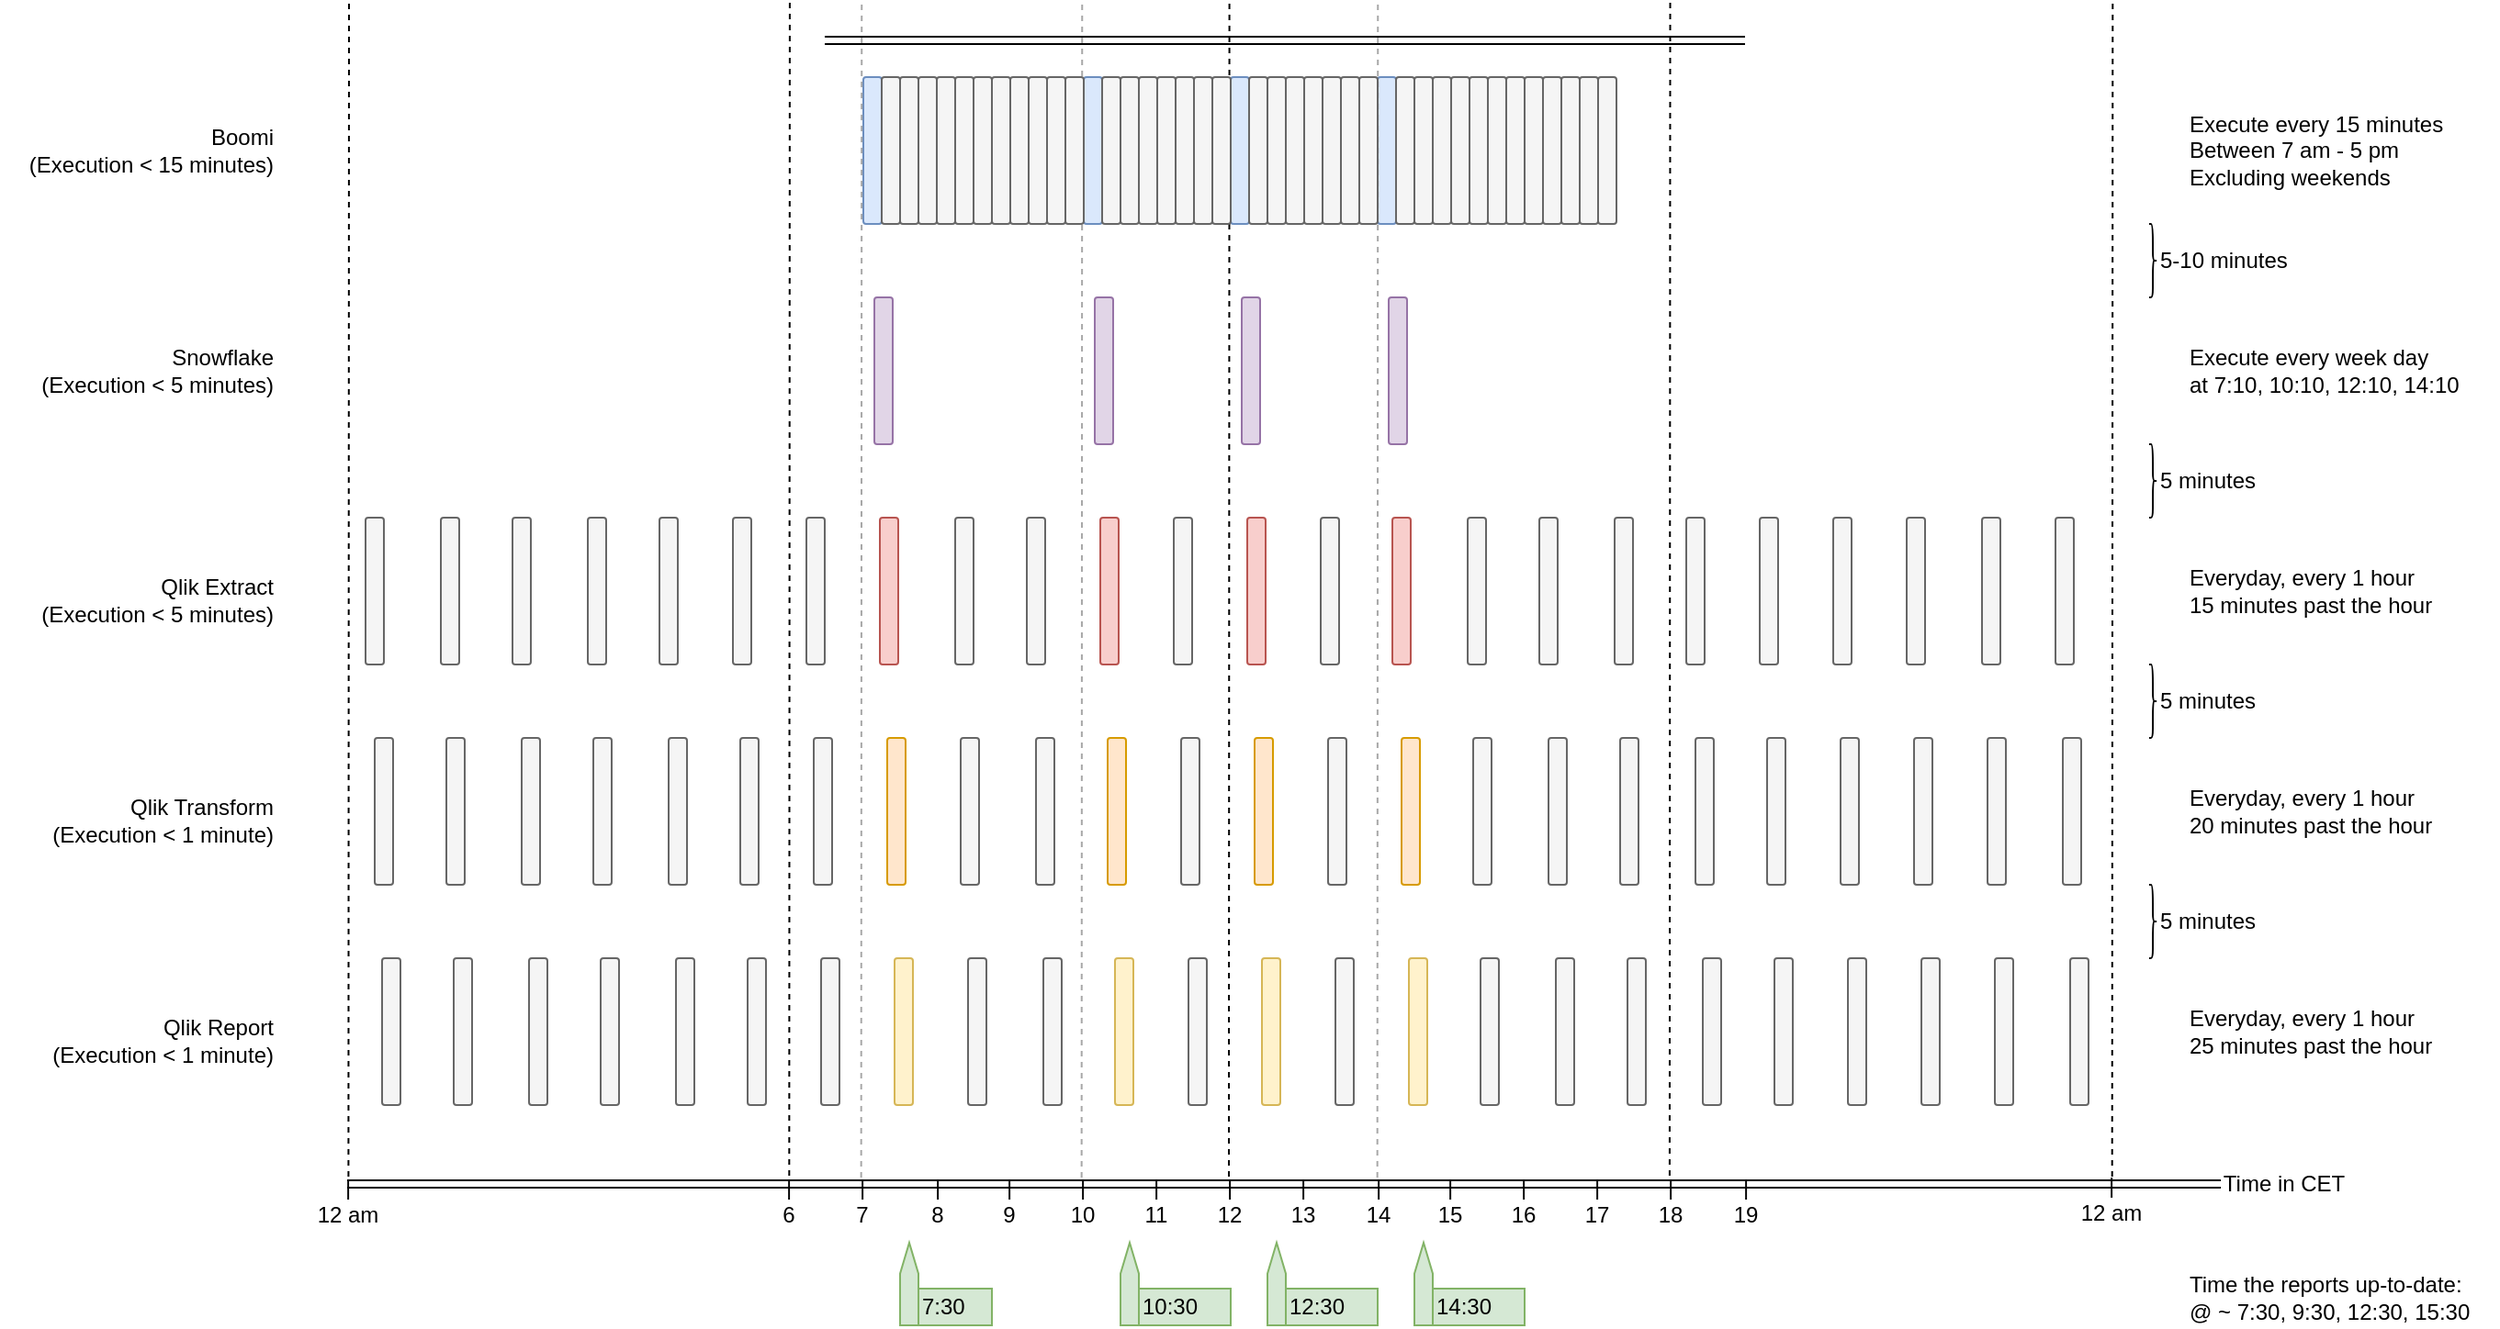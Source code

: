 <mxfile version="15.7.0" type="github"><diagram id="MM519CpI-NArnVsfjC_c" name="Process Schedule"><mxGraphModel dx="1209" dy="671" grid="1" gridSize="10" guides="1" tooltips="1" connect="1" arrows="1" fold="1" page="1" pageScale="1" pageWidth="1654" pageHeight="1169" math="0" shadow="0"><root><mxCell id="0"/><mxCell id="1" parent="0"/><mxCell id="PBCcbIg4CaZadZTyqdUz-11" value="" style="endArrow=none;dashed=1;html=1;shadow=0;strokeColor=default;exitX=0.494;exitY=-0.133;exitDx=0;exitDy=0;exitPerimeter=0;" parent="1" edge="1"><mxGeometry width="50" height="50" relative="1" as="geometry"><mxPoint x="199.7" y="799.01" as="sourcePoint"/><mxPoint x="200" y="160" as="targetPoint"/></mxGeometry></mxCell><mxCell id="PBCcbIg4CaZadZTyqdUz-42" value="" style="endArrow=none;dashed=1;html=1;shadow=0;strokeColor=default;exitX=0.494;exitY=-0.133;exitDx=0;exitDy=0;exitPerimeter=0;" parent="1" edge="1"><mxGeometry width="50" height="50" relative="1" as="geometry"><mxPoint x="439.66" y="798.51" as="sourcePoint"/><mxPoint x="439.96" y="159.5" as="targetPoint"/></mxGeometry></mxCell><mxCell id="PBCcbIg4CaZadZTyqdUz-43" value="" style="endArrow=none;dashed=1;html=1;shadow=0;strokeColor=default;exitX=0.494;exitY=-0.133;exitDx=0;exitDy=0;exitPerimeter=0;" parent="1" edge="1"><mxGeometry width="50" height="50" relative="1" as="geometry"><mxPoint x="679" y="799" as="sourcePoint"/><mxPoint x="679.3" y="159.99" as="targetPoint"/></mxGeometry></mxCell><mxCell id="PBCcbIg4CaZadZTyqdUz-44" value="" style="endArrow=none;dashed=1;html=1;shadow=0;strokeColor=default;exitX=0.494;exitY=-0.133;exitDx=0;exitDy=0;exitPerimeter=0;" parent="1" edge="1"><mxGeometry width="50" height="50" relative="1" as="geometry"><mxPoint x="918.96" y="798.5" as="sourcePoint"/><mxPoint x="919.26" y="159.49" as="targetPoint"/></mxGeometry></mxCell><mxCell id="PBCcbIg4CaZadZTyqdUz-2" value="" style="shape=link;html=1;strokeColor=default;rounded=1;sketch=0;shadow=0;" parent="1" edge="1"><mxGeometry width="100" relative="1" as="geometry"><mxPoint x="199" y="803" as="sourcePoint"/><mxPoint x="1219" y="803" as="targetPoint"/></mxGeometry></mxCell><mxCell id="PBCcbIg4CaZadZTyqdUz-4" value="|&lt;br&gt;12 am" style="text;html=1;align=center;verticalAlign=middle;resizable=0;points=[];autosize=1;strokeColor=none;fillColor=none;" parent="1" vertex="1"><mxGeometry x="174" y="797" width="50" height="30" as="geometry"/></mxCell><mxCell id="PBCcbIg4CaZadZTyqdUz-5" value="|&lt;br&gt;6" style="text;html=1;align=center;verticalAlign=middle;resizable=0;points=[];autosize=1;strokeColor=none;fillColor=none;" parent="1" vertex="1"><mxGeometry x="429" y="797" width="20" height="30" as="geometry"/></mxCell><mxCell id="PBCcbIg4CaZadZTyqdUz-6" value="|&lt;br&gt;12" style="text;html=1;align=center;verticalAlign=middle;resizable=0;points=[];autosize=1;strokeColor=none;fillColor=none;" parent="1" vertex="1"><mxGeometry x="664" y="797" width="30" height="30" as="geometry"/></mxCell><mxCell id="PBCcbIg4CaZadZTyqdUz-7" value="|&lt;br&gt;18" style="text;html=1;align=center;verticalAlign=middle;resizable=0;points=[];autosize=1;strokeColor=none;fillColor=none;" parent="1" vertex="1"><mxGeometry x="904" y="797" width="30" height="30" as="geometry"/></mxCell><mxCell id="PBCcbIg4CaZadZTyqdUz-8" value="|&lt;br&gt;12 am" style="text;html=1;align=center;verticalAlign=middle;resizable=0;points=[];autosize=1;strokeColor=none;fillColor=none;" parent="1" vertex="1"><mxGeometry x="1134" y="796" width="50" height="30" as="geometry"/></mxCell><mxCell id="PBCcbIg4CaZadZTyqdUz-9" value="Time in CET" style="text;html=1;align=center;verticalAlign=middle;resizable=0;points=[];autosize=1;strokeColor=none;fillColor=none;" parent="1" vertex="1"><mxGeometry x="1213" y="793" width="80" height="20" as="geometry"/></mxCell><mxCell id="PBCcbIg4CaZadZTyqdUz-16" value="" style="rounded=1;html=1;strokeColor=#9673a6;fillColor=#e1d5e7;verticalAlign=bottom;whiteSpace=wrap;labelPosition=center;verticalLabelPosition=top;align=center;" parent="1" vertex="1"><mxGeometry x="486" y="320" width="10" height="80" as="geometry"/></mxCell><mxCell id="PBCcbIg4CaZadZTyqdUz-17" value="" style="rounded=1;whiteSpace=wrap;html=1;strokeColor=#9673a6;fillColor=#e1d5e7;" parent="1" vertex="1"><mxGeometry x="606" y="320" width="10" height="80" as="geometry"/></mxCell><mxCell id="PBCcbIg4CaZadZTyqdUz-18" value="" style="rounded=1;whiteSpace=wrap;html=1;strokeColor=#9673a6;fillColor=#e1d5e7;" parent="1" vertex="1"><mxGeometry x="686" y="320" width="10" height="80" as="geometry"/></mxCell><mxCell id="PBCcbIg4CaZadZTyqdUz-19" value="" style="rounded=1;whiteSpace=wrap;html=1;strokeColor=#9673a6;fillColor=#e1d5e7;" parent="1" vertex="1"><mxGeometry x="766" y="320" width="10" height="80" as="geometry"/></mxCell><mxCell id="PBCcbIg4CaZadZTyqdUz-20" value="" style="rounded=1;whiteSpace=wrap;html=1;strokeColor=#6c8ebf;fillColor=#dae8fc;" parent="1" vertex="1"><mxGeometry x="480" y="200" width="10" height="80" as="geometry"/></mxCell><mxCell id="PBCcbIg4CaZadZTyqdUz-21" value="" style="rounded=1;whiteSpace=wrap;html=1;strokeColor=#666666;fillColor=#f5f5f5;fontColor=#333333;" parent="1" vertex="1"><mxGeometry x="520" y="200" width="10" height="80" as="geometry"/></mxCell><mxCell id="PBCcbIg4CaZadZTyqdUz-22" value="" style="rounded=1;whiteSpace=wrap;html=1;strokeColor=#666666;fillColor=#f5f5f5;fontColor=#333333;" parent="1" vertex="1"><mxGeometry x="560" y="200" width="10" height="80" as="geometry"/></mxCell><mxCell id="PBCcbIg4CaZadZTyqdUz-23" value="" style="rounded=1;whiteSpace=wrap;html=1;strokeColor=#6c8ebf;fillColor=#dae8fc;" parent="1" vertex="1"><mxGeometry x="600" y="200" width="10" height="80" as="geometry"/></mxCell><mxCell id="PBCcbIg4CaZadZTyqdUz-24" value="" style="rounded=1;whiteSpace=wrap;html=1;strokeColor=#666666;fillColor=#f5f5f5;fontColor=#333333;" parent="1" vertex="1"><mxGeometry x="640" y="200" width="10" height="80" as="geometry"/></mxCell><mxCell id="PBCcbIg4CaZadZTyqdUz-25" value="" style="rounded=1;whiteSpace=wrap;html=1;strokeColor=#6c8ebf;fillColor=#dae8fc;" parent="1" vertex="1"><mxGeometry x="680" y="200" width="10" height="80" as="geometry"/></mxCell><mxCell id="PBCcbIg4CaZadZTyqdUz-26" value="" style="rounded=1;whiteSpace=wrap;html=1;strokeColor=#666666;fillColor=#f5f5f5;fontColor=#333333;" parent="1" vertex="1"><mxGeometry x="720" y="200" width="10" height="80" as="geometry"/></mxCell><mxCell id="PBCcbIg4CaZadZTyqdUz-27" value="" style="rounded=1;whiteSpace=wrap;html=1;strokeColor=#6c8ebf;fillColor=#dae8fc;" parent="1" vertex="1"><mxGeometry x="760" y="200" width="10" height="80" as="geometry"/></mxCell><mxCell id="PBCcbIg4CaZadZTyqdUz-28" value="" style="rounded=1;whiteSpace=wrap;html=1;strokeColor=#666666;fillColor=#f5f5f5;fontColor=#333333;" parent="1" vertex="1"><mxGeometry x="800" y="200" width="10" height="80" as="geometry"/></mxCell><mxCell id="PBCcbIg4CaZadZTyqdUz-29" value="" style="rounded=1;whiteSpace=wrap;html=1;strokeColor=#666666;fillColor=#f5f5f5;fontColor=#333333;" parent="1" vertex="1"><mxGeometry x="840" y="200" width="10" height="80" as="geometry"/></mxCell><mxCell id="PBCcbIg4CaZadZTyqdUz-30" value="" style="rounded=1;whiteSpace=wrap;html=1;strokeColor=#666666;fillColor=#f5f5f5;fontColor=#333333;" parent="1" vertex="1"><mxGeometry x="880" y="200" width="10" height="80" as="geometry"/></mxCell><mxCell id="PBCcbIg4CaZadZTyqdUz-33" value="Snowflake&lt;br&gt;(Execution &amp;lt; 5 minutes)" style="text;html=1;align=right;verticalAlign=middle;resizable=0;points=[];autosize=1;strokeColor=none;fillColor=none;" parent="1" vertex="1"><mxGeometry x="20" y="345" width="140" height="30" as="geometry"/></mxCell><mxCell id="PBCcbIg4CaZadZTyqdUz-34" value="Boomi&lt;br&gt;(Execution &amp;lt; 15 minutes)" style="text;html=1;align=right;verticalAlign=middle;resizable=0;points=[];autosize=1;strokeColor=none;fillColor=none;" parent="1" vertex="1"><mxGeometry x="10" y="225" width="150" height="30" as="geometry"/></mxCell><mxCell id="PBCcbIg4CaZadZTyqdUz-35" value="Qlik Extract&lt;br&gt;(Execution &amp;lt; 5 minutes)" style="text;html=1;align=right;verticalAlign=middle;resizable=0;points=[];autosize=1;strokeColor=none;fillColor=none;" parent="1" vertex="1"><mxGeometry x="20" y="470" width="140" height="30" as="geometry"/></mxCell><mxCell id="PBCcbIg4CaZadZTyqdUz-45" value="" style="endArrow=none;dashed=1;html=1;shadow=0;strokeColor=default;exitX=0.494;exitY=-0.133;exitDx=0;exitDy=0;exitPerimeter=0;" parent="1" edge="1"><mxGeometry width="50" height="50" relative="1" as="geometry"><mxPoint x="1159.85" y="799" as="sourcePoint"/><mxPoint x="1160.15" y="159.99" as="targetPoint"/></mxGeometry></mxCell><mxCell id="PBCcbIg4CaZadZTyqdUz-46" value="" style="rounded=1;whiteSpace=wrap;html=1;strokeColor=#b85450;fillColor=#f8cecc;" parent="1" vertex="1"><mxGeometry x="609" y="440" width="10" height="80" as="geometry"/></mxCell><mxCell id="PBCcbIg4CaZadZTyqdUz-47" value="" style="rounded=1;whiteSpace=wrap;html=1;strokeColor=#666666;fillColor=#f5f5f5;fontColor=#333333;" parent="1" vertex="1"><mxGeometry x="649" y="440" width="10" height="80" as="geometry"/></mxCell><mxCell id="PBCcbIg4CaZadZTyqdUz-48" value="" style="rounded=1;whiteSpace=wrap;html=1;strokeColor=#b85450;fillColor=#f8cecc;" parent="1" vertex="1"><mxGeometry x="689" y="440" width="10" height="80" as="geometry"/></mxCell><mxCell id="PBCcbIg4CaZadZTyqdUz-49" value="" style="rounded=1;whiteSpace=wrap;html=1;strokeColor=#666666;fillColor=#f5f5f5;fontColor=#333333;" parent="1" vertex="1"><mxGeometry x="569" y="440" width="10" height="80" as="geometry"/></mxCell><mxCell id="PBCcbIg4CaZadZTyqdUz-50" value="" style="rounded=1;whiteSpace=wrap;html=1;strokeColor=#666666;fillColor=#f5f5f5;fontColor=#333333;" parent="1" vertex="1"><mxGeometry x="530" y="440" width="10" height="80" as="geometry"/></mxCell><mxCell id="PBCcbIg4CaZadZTyqdUz-51" value="" style="rounded=1;whiteSpace=wrap;html=1;strokeColor=#666666;fillColor=#f5f5f5;fontColor=#333333;" parent="1" vertex="1"><mxGeometry x="409" y="440" width="10" height="80" as="geometry"/></mxCell><mxCell id="PBCcbIg4CaZadZTyqdUz-52" value="" style="rounded=1;whiteSpace=wrap;html=1;strokeColor=#666666;fillColor=#f5f5f5;fontColor=#333333;" parent="1" vertex="1"><mxGeometry x="449" y="440" width="10" height="80" as="geometry"/></mxCell><mxCell id="PBCcbIg4CaZadZTyqdUz-53" value="" style="rounded=1;whiteSpace=wrap;html=1;strokeColor=#b85450;fillColor=#f8cecc;" parent="1" vertex="1"><mxGeometry x="489" y="440" width="10" height="80" as="geometry"/></mxCell><mxCell id="PBCcbIg4CaZadZTyqdUz-54" value="" style="rounded=1;whiteSpace=wrap;html=1;strokeColor=#666666;fillColor=#f5f5f5;fontColor=#333333;" parent="1" vertex="1"><mxGeometry x="369" y="440" width="10" height="80" as="geometry"/></mxCell><mxCell id="PBCcbIg4CaZadZTyqdUz-55" value="" style="rounded=1;whiteSpace=wrap;html=1;strokeColor=#666666;fillColor=#f5f5f5;fontColor=#333333;" parent="1" vertex="1"><mxGeometry x="330" y="440" width="10" height="80" as="geometry"/></mxCell><mxCell id="PBCcbIg4CaZadZTyqdUz-56" value="" style="rounded=1;whiteSpace=wrap;html=1;strokeColor=#666666;fillColor=#f5f5f5;fontColor=#333333;" parent="1" vertex="1"><mxGeometry x="289" y="440" width="10" height="80" as="geometry"/></mxCell><mxCell id="PBCcbIg4CaZadZTyqdUz-57" value="" style="rounded=1;whiteSpace=wrap;html=1;strokeColor=#666666;fillColor=#f5f5f5;fontColor=#333333;" parent="1" vertex="1"><mxGeometry x="250" y="440" width="10" height="80" as="geometry"/></mxCell><mxCell id="PBCcbIg4CaZadZTyqdUz-58" value="" style="rounded=1;whiteSpace=wrap;html=1;strokeColor=#666666;fillColor=#f5f5f5;fontColor=#333333;" parent="1" vertex="1"><mxGeometry x="209" y="440" width="10" height="80" as="geometry"/></mxCell><mxCell id="PBCcbIg4CaZadZTyqdUz-59" value="" style="rounded=1;whiteSpace=wrap;html=1;strokeColor=#666666;fillColor=#f5f5f5;fontColor=#333333;" parent="1" vertex="1"><mxGeometry x="1129" y="440" width="10" height="80" as="geometry"/></mxCell><mxCell id="PBCcbIg4CaZadZTyqdUz-62" value="" style="rounded=1;whiteSpace=wrap;html=1;strokeColor=#666666;fillColor=#f5f5f5;fontColor=#333333;" parent="1" vertex="1"><mxGeometry x="1089" y="440" width="10" height="80" as="geometry"/></mxCell><mxCell id="PBCcbIg4CaZadZTyqdUz-63" value="" style="rounded=1;whiteSpace=wrap;html=1;strokeColor=#666666;fillColor=#f5f5f5;fontColor=#333333;" parent="1" vertex="1"><mxGeometry x="968" y="440" width="10" height="80" as="geometry"/></mxCell><mxCell id="PBCcbIg4CaZadZTyqdUz-64" value="" style="rounded=1;whiteSpace=wrap;html=1;strokeColor=#666666;fillColor=#f5f5f5;fontColor=#333333;" parent="1" vertex="1"><mxGeometry x="1008" y="440" width="10" height="80" as="geometry"/></mxCell><mxCell id="PBCcbIg4CaZadZTyqdUz-65" value="" style="rounded=1;whiteSpace=wrap;html=1;strokeColor=#666666;fillColor=#f5f5f5;fontColor=#333333;" parent="1" vertex="1"><mxGeometry x="1048" y="440" width="10" height="80" as="geometry"/></mxCell><mxCell id="PBCcbIg4CaZadZTyqdUz-66" value="" style="rounded=1;whiteSpace=wrap;html=1;strokeColor=#666666;fillColor=#f5f5f5;fontColor=#333333;" parent="1" vertex="1"><mxGeometry x="928" y="440" width="10" height="80" as="geometry"/></mxCell><mxCell id="PBCcbIg4CaZadZTyqdUz-67" value="" style="rounded=1;whiteSpace=wrap;html=1;strokeColor=#666666;fillColor=#f5f5f5;fontColor=#333333;" parent="1" vertex="1"><mxGeometry x="889" y="440" width="10" height="80" as="geometry"/></mxCell><mxCell id="PBCcbIg4CaZadZTyqdUz-68" value="" style="rounded=1;whiteSpace=wrap;html=1;strokeColor=#666666;fillColor=#f5f5f5;fontColor=#333333;" parent="1" vertex="1"><mxGeometry x="848" y="440" width="10" height="80" as="geometry"/></mxCell><mxCell id="PBCcbIg4CaZadZTyqdUz-69" value="" style="rounded=1;whiteSpace=wrap;html=1;strokeColor=#666666;fillColor=#f5f5f5;fontColor=#333333;" parent="1" vertex="1"><mxGeometry x="809" y="440" width="10" height="80" as="geometry"/></mxCell><mxCell id="PBCcbIg4CaZadZTyqdUz-70" value="" style="rounded=1;whiteSpace=wrap;html=1;strokeColor=#b85450;fillColor=#f8cecc;" parent="1" vertex="1"><mxGeometry x="768" y="440" width="10" height="80" as="geometry"/></mxCell><mxCell id="PBCcbIg4CaZadZTyqdUz-71" value="" style="rounded=1;whiteSpace=wrap;html=1;strokeColor=#666666;fillColor=#f5f5f5;fontColor=#333333;" parent="1" vertex="1"><mxGeometry x="729" y="440" width="10" height="80" as="geometry"/></mxCell><mxCell id="PBCcbIg4CaZadZTyqdUz-72" value="Qlik Transform&lt;br&gt;(Execution &amp;lt; 1 minute)" style="text;html=1;align=right;verticalAlign=middle;resizable=0;points=[];autosize=1;strokeColor=none;fillColor=none;" parent="1" vertex="1"><mxGeometry x="20" y="590" width="140" height="30" as="geometry"/></mxCell><mxCell id="PBCcbIg4CaZadZTyqdUz-73" value="" style="rounded=1;whiteSpace=wrap;html=1;strokeColor=#666666;fillColor=#f5f5f5;fontColor=#333333;" parent="1" vertex="1"><mxGeometry x="653" y="560" width="10" height="80" as="geometry"/></mxCell><mxCell id="PBCcbIg4CaZadZTyqdUz-74" value="" style="rounded=1;whiteSpace=wrap;html=1;strokeColor=#d79b00;fillColor=#ffe6cc;" parent="1" vertex="1"><mxGeometry x="693" y="560" width="10" height="80" as="geometry"/></mxCell><mxCell id="PBCcbIg4CaZadZTyqdUz-75" value="" style="rounded=1;whiteSpace=wrap;html=1;strokeColor=#666666;fillColor=#f5f5f5;fontColor=#333333;" parent="1" vertex="1"><mxGeometry x="733" y="560" width="10" height="80" as="geometry"/></mxCell><mxCell id="PBCcbIg4CaZadZTyqdUz-76" value="" style="rounded=1;whiteSpace=wrap;html=1;strokeColor=#d79b00;fillColor=#ffe6cc;" parent="1" vertex="1"><mxGeometry x="613" y="560" width="10" height="80" as="geometry"/></mxCell><mxCell id="PBCcbIg4CaZadZTyqdUz-77" value="" style="rounded=1;whiteSpace=wrap;html=1;strokeColor=#666666;fillColor=#f5f5f5;fontColor=#333333;" parent="1" vertex="1"><mxGeometry x="574" y="560" width="10" height="80" as="geometry"/></mxCell><mxCell id="PBCcbIg4CaZadZTyqdUz-78" value="" style="rounded=1;whiteSpace=wrap;html=1;strokeColor=#666666;fillColor=#f5f5f5;fontColor=#333333;" parent="1" vertex="1"><mxGeometry x="453" y="560" width="10" height="80" as="geometry"/></mxCell><mxCell id="PBCcbIg4CaZadZTyqdUz-79" value="" style="rounded=1;whiteSpace=wrap;html=1;strokeColor=#d79b00;fillColor=#ffe6cc;" parent="1" vertex="1"><mxGeometry x="493" y="560" width="10" height="80" as="geometry"/></mxCell><mxCell id="PBCcbIg4CaZadZTyqdUz-80" value="" style="rounded=1;whiteSpace=wrap;html=1;strokeColor=#666666;fillColor=#f5f5f5;fontColor=#333333;" parent="1" vertex="1"><mxGeometry x="533" y="560" width="10" height="80" as="geometry"/></mxCell><mxCell id="PBCcbIg4CaZadZTyqdUz-81" value="" style="rounded=1;whiteSpace=wrap;html=1;strokeColor=#666666;fillColor=#f5f5f5;fontColor=#333333;" parent="1" vertex="1"><mxGeometry x="413" y="560" width="10" height="80" as="geometry"/></mxCell><mxCell id="PBCcbIg4CaZadZTyqdUz-82" value="" style="rounded=1;whiteSpace=wrap;html=1;strokeColor=#666666;fillColor=#f5f5f5;fontColor=#333333;" parent="1" vertex="1"><mxGeometry x="374" y="560" width="10" height="80" as="geometry"/></mxCell><mxCell id="PBCcbIg4CaZadZTyqdUz-83" value="" style="rounded=1;whiteSpace=wrap;html=1;strokeColor=#666666;fillColor=#f5f5f5;fontColor=#333333;" parent="1" vertex="1"><mxGeometry x="333" y="560" width="10" height="80" as="geometry"/></mxCell><mxCell id="PBCcbIg4CaZadZTyqdUz-84" value="" style="rounded=1;whiteSpace=wrap;html=1;strokeColor=#666666;fillColor=#f5f5f5;fontColor=#333333;" parent="1" vertex="1"><mxGeometry x="294" y="560" width="10" height="80" as="geometry"/></mxCell><mxCell id="PBCcbIg4CaZadZTyqdUz-85" value="" style="rounded=1;whiteSpace=wrap;html=1;strokeColor=#666666;fillColor=#f5f5f5;fontColor=#333333;" parent="1" vertex="1"><mxGeometry x="253" y="560" width="10" height="80" as="geometry"/></mxCell><mxCell id="PBCcbIg4CaZadZTyqdUz-86" value="" style="rounded=1;whiteSpace=wrap;html=1;strokeColor=#666666;fillColor=#f5f5f5;fontColor=#333333;" parent="1" vertex="1"><mxGeometry x="214" y="560" width="10" height="80" as="geometry"/></mxCell><mxCell id="PBCcbIg4CaZadZTyqdUz-87" value="" style="rounded=1;whiteSpace=wrap;html=1;strokeColor=#666666;fillColor=#f5f5f5;fontColor=#333333;" parent="1" vertex="1"><mxGeometry x="1133" y="560" width="10" height="80" as="geometry"/></mxCell><mxCell id="PBCcbIg4CaZadZTyqdUz-88" value="" style="rounded=1;whiteSpace=wrap;html=1;strokeColor=#666666;fillColor=#f5f5f5;fontColor=#333333;" parent="1" vertex="1"><mxGeometry x="1012" y="560" width="10" height="80" as="geometry"/></mxCell><mxCell id="PBCcbIg4CaZadZTyqdUz-89" value="" style="rounded=1;whiteSpace=wrap;html=1;strokeColor=#666666;fillColor=#f5f5f5;fontColor=#333333;" parent="1" vertex="1"><mxGeometry x="1052" y="560" width="10" height="80" as="geometry"/></mxCell><mxCell id="PBCcbIg4CaZadZTyqdUz-90" value="" style="rounded=1;whiteSpace=wrap;html=1;strokeColor=#666666;fillColor=#f5f5f5;fontColor=#333333;" parent="1" vertex="1"><mxGeometry x="1092" y="560" width="10" height="80" as="geometry"/></mxCell><mxCell id="PBCcbIg4CaZadZTyqdUz-91" value="" style="rounded=1;whiteSpace=wrap;html=1;strokeColor=#666666;fillColor=#f5f5f5;fontColor=#333333;" parent="1" vertex="1"><mxGeometry x="972" y="560" width="10" height="80" as="geometry"/></mxCell><mxCell id="PBCcbIg4CaZadZTyqdUz-92" value="" style="rounded=1;whiteSpace=wrap;html=1;strokeColor=#666666;fillColor=#f5f5f5;fontColor=#333333;" parent="1" vertex="1"><mxGeometry x="933" y="560" width="10" height="80" as="geometry"/></mxCell><mxCell id="PBCcbIg4CaZadZTyqdUz-93" value="" style="rounded=1;whiteSpace=wrap;html=1;strokeColor=#666666;fillColor=#f5f5f5;fontColor=#333333;" parent="1" vertex="1"><mxGeometry x="892" y="560" width="10" height="80" as="geometry"/></mxCell><mxCell id="PBCcbIg4CaZadZTyqdUz-94" value="" style="rounded=1;whiteSpace=wrap;html=1;strokeColor=#666666;fillColor=#f5f5f5;fontColor=#333333;" parent="1" vertex="1"><mxGeometry x="853" y="560" width="10" height="80" as="geometry"/></mxCell><mxCell id="PBCcbIg4CaZadZTyqdUz-95" value="" style="rounded=1;whiteSpace=wrap;html=1;strokeColor=#666666;fillColor=#f5f5f5;fontColor=#333333;" parent="1" vertex="1"><mxGeometry x="812" y="560" width="10" height="80" as="geometry"/></mxCell><mxCell id="PBCcbIg4CaZadZTyqdUz-96" value="" style="rounded=1;whiteSpace=wrap;html=1;strokeColor=#d79b00;fillColor=#ffe6cc;" parent="1" vertex="1"><mxGeometry x="773" y="560" width="10" height="80" as="geometry"/></mxCell><mxCell id="PBCcbIg4CaZadZTyqdUz-97" value="Qlik Report&lt;br&gt;(Execution &amp;lt; 1 minute)" style="text;html=1;align=right;verticalAlign=middle;resizable=0;points=[];autosize=1;strokeColor=none;fillColor=none;" parent="1" vertex="1"><mxGeometry x="20" y="710" width="140" height="30" as="geometry"/></mxCell><mxCell id="PBCcbIg4CaZadZTyqdUz-98" value="" style="rounded=1;whiteSpace=wrap;html=1;strokeColor=#666666;fillColor=#f5f5f5;fontColor=#333333;" parent="1" vertex="1"><mxGeometry x="657" y="680" width="10" height="80" as="geometry"/></mxCell><mxCell id="PBCcbIg4CaZadZTyqdUz-99" value="" style="rounded=1;whiteSpace=wrap;html=1;strokeColor=#d6b656;fillColor=#fff2cc;" parent="1" vertex="1"><mxGeometry x="697" y="680" width="10" height="80" as="geometry"/></mxCell><mxCell id="PBCcbIg4CaZadZTyqdUz-100" value="" style="rounded=1;whiteSpace=wrap;html=1;strokeColor=#666666;fillColor=#f5f5f5;fontColor=#333333;" parent="1" vertex="1"><mxGeometry x="737" y="680" width="10" height="80" as="geometry"/></mxCell><mxCell id="PBCcbIg4CaZadZTyqdUz-101" value="" style="rounded=1;whiteSpace=wrap;html=1;strokeColor=#d6b656;fillColor=#fff2cc;" parent="1" vertex="1"><mxGeometry x="617" y="680" width="10" height="80" as="geometry"/></mxCell><mxCell id="PBCcbIg4CaZadZTyqdUz-102" value="" style="rounded=1;whiteSpace=wrap;html=1;strokeColor=#666666;fillColor=#f5f5f5;fontColor=#333333;" parent="1" vertex="1"><mxGeometry x="578" y="680" width="10" height="80" as="geometry"/></mxCell><mxCell id="PBCcbIg4CaZadZTyqdUz-103" value="" style="rounded=1;whiteSpace=wrap;html=1;strokeColor=#666666;fillColor=#f5f5f5;fontColor=#333333;" parent="1" vertex="1"><mxGeometry x="457" y="680" width="10" height="80" as="geometry"/></mxCell><mxCell id="PBCcbIg4CaZadZTyqdUz-104" value="" style="rounded=1;whiteSpace=wrap;html=1;strokeColor=#d6b656;fillColor=#fff2cc;" parent="1" vertex="1"><mxGeometry x="497" y="680" width="10" height="80" as="geometry"/></mxCell><mxCell id="PBCcbIg4CaZadZTyqdUz-105" value="" style="rounded=1;whiteSpace=wrap;html=1;strokeColor=#666666;fillColor=#f5f5f5;fontColor=#333333;" parent="1" vertex="1"><mxGeometry x="537" y="680" width="10" height="80" as="geometry"/></mxCell><mxCell id="PBCcbIg4CaZadZTyqdUz-106" value="" style="rounded=1;whiteSpace=wrap;html=1;strokeColor=#666666;fillColor=#f5f5f5;fontColor=#333333;" parent="1" vertex="1"><mxGeometry x="417" y="680" width="10" height="80" as="geometry"/></mxCell><mxCell id="PBCcbIg4CaZadZTyqdUz-107" value="" style="rounded=1;whiteSpace=wrap;html=1;strokeColor=#666666;fillColor=#f5f5f5;fontColor=#333333;" parent="1" vertex="1"><mxGeometry x="378" y="680" width="10" height="80" as="geometry"/></mxCell><mxCell id="PBCcbIg4CaZadZTyqdUz-108" value="" style="rounded=1;whiteSpace=wrap;html=1;strokeColor=#666666;fillColor=#f5f5f5;fontColor=#333333;" parent="1" vertex="1"><mxGeometry x="337" y="680" width="10" height="80" as="geometry"/></mxCell><mxCell id="PBCcbIg4CaZadZTyqdUz-109" value="" style="rounded=1;whiteSpace=wrap;html=1;strokeColor=#666666;fillColor=#f5f5f5;fontColor=#333333;" parent="1" vertex="1"><mxGeometry x="298" y="680" width="10" height="80" as="geometry"/></mxCell><mxCell id="PBCcbIg4CaZadZTyqdUz-110" value="" style="rounded=1;whiteSpace=wrap;html=1;strokeColor=#666666;fillColor=#f5f5f5;fontColor=#333333;" parent="1" vertex="1"><mxGeometry x="257" y="680" width="10" height="80" as="geometry"/></mxCell><mxCell id="PBCcbIg4CaZadZTyqdUz-111" value="" style="rounded=1;whiteSpace=wrap;html=1;strokeColor=#666666;fillColor=#f5f5f5;fontColor=#333333;" parent="1" vertex="1"><mxGeometry x="218" y="680" width="10" height="80" as="geometry"/></mxCell><mxCell id="PBCcbIg4CaZadZTyqdUz-112" value="" style="rounded=1;whiteSpace=wrap;html=1;strokeColor=#666666;fillColor=#f5f5f5;fontColor=#333333;" parent="1" vertex="1"><mxGeometry x="1137" y="680" width="10" height="80" as="geometry"/></mxCell><mxCell id="PBCcbIg4CaZadZTyqdUz-113" value="" style="rounded=1;whiteSpace=wrap;html=1;strokeColor=#666666;fillColor=#f5f5f5;fontColor=#333333;" parent="1" vertex="1"><mxGeometry x="1016" y="680" width="10" height="80" as="geometry"/></mxCell><mxCell id="PBCcbIg4CaZadZTyqdUz-114" value="" style="rounded=1;whiteSpace=wrap;html=1;strokeColor=#666666;fillColor=#f5f5f5;fontColor=#333333;" parent="1" vertex="1"><mxGeometry x="1056" y="680" width="10" height="80" as="geometry"/></mxCell><mxCell id="PBCcbIg4CaZadZTyqdUz-115" value="" style="rounded=1;whiteSpace=wrap;html=1;strokeColor=#666666;fillColor=#f5f5f5;fontColor=#333333;" parent="1" vertex="1"><mxGeometry x="1096" y="680" width="10" height="80" as="geometry"/></mxCell><mxCell id="PBCcbIg4CaZadZTyqdUz-116" value="" style="rounded=1;whiteSpace=wrap;html=1;strokeColor=#666666;fillColor=#f5f5f5;fontColor=#333333;" parent="1" vertex="1"><mxGeometry x="976" y="680" width="10" height="80" as="geometry"/></mxCell><mxCell id="PBCcbIg4CaZadZTyqdUz-117" value="" style="rounded=1;whiteSpace=wrap;html=1;strokeColor=#666666;fillColor=#f5f5f5;fontColor=#333333;" parent="1" vertex="1"><mxGeometry x="937" y="680" width="10" height="80" as="geometry"/></mxCell><mxCell id="PBCcbIg4CaZadZTyqdUz-118" value="" style="rounded=1;whiteSpace=wrap;html=1;strokeColor=#666666;fillColor=#f5f5f5;fontColor=#333333;" parent="1" vertex="1"><mxGeometry x="896" y="680" width="10" height="80" as="geometry"/></mxCell><mxCell id="PBCcbIg4CaZadZTyqdUz-119" value="" style="rounded=1;whiteSpace=wrap;html=1;strokeColor=#666666;fillColor=#f5f5f5;fontColor=#333333;" parent="1" vertex="1"><mxGeometry x="857" y="680" width="10" height="80" as="geometry"/></mxCell><mxCell id="PBCcbIg4CaZadZTyqdUz-120" value="" style="rounded=1;whiteSpace=wrap;html=1;strokeColor=#666666;fillColor=#f5f5f5;fontColor=#333333;" parent="1" vertex="1"><mxGeometry x="816" y="680" width="10" height="80" as="geometry"/></mxCell><mxCell id="PBCcbIg4CaZadZTyqdUz-121" value="" style="rounded=1;whiteSpace=wrap;html=1;strokeColor=#d6b656;fillColor=#fff2cc;" parent="1" vertex="1"><mxGeometry x="777" y="680" width="10" height="80" as="geometry"/></mxCell><mxCell id="PBCcbIg4CaZadZTyqdUz-122" value="Execute every 15 minutes&lt;br&gt;Between 7 am - 5 pm&lt;br&gt;Excluding weekends" style="text;html=1;align=left;verticalAlign=middle;resizable=0;points=[];autosize=1;strokeColor=none;fillColor=none;" parent="1" vertex="1"><mxGeometry x="1200" y="215" width="150" height="50" as="geometry"/></mxCell><mxCell id="PBCcbIg4CaZadZTyqdUz-123" value="Execute every week day&lt;br&gt;at 7:10, 10:10, 12:10, 14:10" style="text;html=1;align=left;verticalAlign=middle;resizable=0;points=[];autosize=1;strokeColor=none;fillColor=none;" parent="1" vertex="1"><mxGeometry x="1200" y="345" width="160" height="30" as="geometry"/></mxCell><mxCell id="PBCcbIg4CaZadZTyqdUz-124" value="Everyday, every 1 hour&lt;br&gt;15 minutes past the hour" style="text;html=1;align=left;verticalAlign=middle;resizable=0;points=[];autosize=1;strokeColor=none;fillColor=none;" parent="1" vertex="1"><mxGeometry x="1200" y="465" width="150" height="30" as="geometry"/></mxCell><mxCell id="PBCcbIg4CaZadZTyqdUz-125" value="Everyday, every 1 hour&lt;br&gt;20 minutes past the hour" style="text;html=1;align=left;verticalAlign=middle;resizable=0;points=[];autosize=1;strokeColor=none;fillColor=none;" parent="1" vertex="1"><mxGeometry x="1200" y="585" width="150" height="30" as="geometry"/></mxCell><mxCell id="PBCcbIg4CaZadZTyqdUz-126" value="Everyday, every 1 hour&lt;br&gt;25 minutes past the hour" style="text;html=1;align=left;verticalAlign=middle;resizable=0;points=[];autosize=1;strokeColor=none;fillColor=none;" parent="1" vertex="1"><mxGeometry x="1200" y="705" width="150" height="30" as="geometry"/></mxCell><mxCell id="PBCcbIg4CaZadZTyqdUz-130" value="Time the reports up-to-date:&lt;br&gt;@ ~ 7:30, 9:30, 12:30, 15:30" style="text;html=1;align=left;verticalAlign=middle;resizable=0;points=[];autosize=1;strokeColor=none;fillColor=none;" parent="1" vertex="1"><mxGeometry x="1200" y="850" width="170" height="30" as="geometry"/></mxCell><mxCell id="PBCcbIg4CaZadZTyqdUz-129" value="" style="shape=offPageConnector;whiteSpace=wrap;html=1;strokeColor=#82b366;fillColor=#d5e8d4;align=center;verticalAlign=top;rotation=-180;labelPosition=center;verticalLabelPosition=bottom;" parent="1" vertex="1"><mxGeometry x="500" y="835" width="10" height="45" as="geometry"/></mxCell><mxCell id="PBCcbIg4CaZadZTyqdUz-133" value="7:30" style="text;html=1;align=left;verticalAlign=middle;resizable=0;points=[];autosize=1;strokeColor=#82b366;fillColor=#d5e8d4;" parent="1" vertex="1"><mxGeometry x="510" y="860" width="40" height="20" as="geometry"/></mxCell><mxCell id="PBCcbIg4CaZadZTyqdUz-138" value="" style="shape=offPageConnector;whiteSpace=wrap;html=1;strokeColor=#82b366;fillColor=#d5e8d4;align=center;verticalAlign=top;rotation=-180;labelPosition=center;verticalLabelPosition=bottom;" parent="1" vertex="1"><mxGeometry x="620" y="835" width="10" height="45" as="geometry"/></mxCell><mxCell id="PBCcbIg4CaZadZTyqdUz-139" value="10:30" style="text;html=1;align=left;verticalAlign=middle;resizable=0;points=[];autosize=1;strokeColor=#82b366;fillColor=#d5e8d4;" parent="1" vertex="1"><mxGeometry x="630" y="860" width="50" height="20" as="geometry"/></mxCell><mxCell id="PBCcbIg4CaZadZTyqdUz-140" value="" style="shape=offPageConnector;whiteSpace=wrap;html=1;strokeColor=#82b366;fillColor=#d5e8d4;align=center;verticalAlign=top;rotation=-180;labelPosition=center;verticalLabelPosition=bottom;" parent="1" vertex="1"><mxGeometry x="700" y="835" width="10" height="45" as="geometry"/></mxCell><mxCell id="PBCcbIg4CaZadZTyqdUz-141" value="12:30" style="text;html=1;align=left;verticalAlign=middle;resizable=0;points=[];autosize=1;strokeColor=#82b366;fillColor=#d5e8d4;" parent="1" vertex="1"><mxGeometry x="710" y="860" width="50" height="20" as="geometry"/></mxCell><mxCell id="PBCcbIg4CaZadZTyqdUz-142" value="" style="shape=offPageConnector;whiteSpace=wrap;html=1;strokeColor=#82b366;fillColor=#d5e8d4;align=center;verticalAlign=top;rotation=-180;labelPosition=center;verticalLabelPosition=bottom;" parent="1" vertex="1"><mxGeometry x="780" y="835" width="10" height="45" as="geometry"/></mxCell><mxCell id="PBCcbIg4CaZadZTyqdUz-143" value="14:30" style="text;html=1;align=left;verticalAlign=middle;resizable=0;points=[];autosize=1;strokeColor=#82b366;fillColor=#d5e8d4;" parent="1" vertex="1"><mxGeometry x="790" y="860" width="50" height="20" as="geometry"/></mxCell><mxCell id="sqERC49b5_r3pEMh_2ns-9" value="|&lt;br&gt;7" style="text;html=1;align=center;verticalAlign=middle;resizable=0;points=[];autosize=1;strokeColor=none;fillColor=none;" parent="1" vertex="1"><mxGeometry x="469" y="797" width="20" height="30" as="geometry"/></mxCell><mxCell id="sqERC49b5_r3pEMh_2ns-10" value="|&lt;br&gt;8" style="text;html=1;align=center;verticalAlign=middle;resizable=0;points=[];autosize=1;strokeColor=none;fillColor=none;" parent="1" vertex="1"><mxGeometry x="510" y="797" width="20" height="30" as="geometry"/></mxCell><mxCell id="sqERC49b5_r3pEMh_2ns-11" value="|&lt;br&gt;10" style="text;html=1;align=center;verticalAlign=middle;resizable=0;points=[];autosize=1;strokeColor=none;fillColor=none;" parent="1" vertex="1"><mxGeometry x="584" y="797" width="30" height="30" as="geometry"/></mxCell><mxCell id="sqERC49b5_r3pEMh_2ns-12" value="|&lt;br&gt;11" style="text;html=1;align=center;verticalAlign=middle;resizable=0;points=[];autosize=1;strokeColor=none;fillColor=none;" parent="1" vertex="1"><mxGeometry x="624" y="797" width="30" height="30" as="geometry"/></mxCell><mxCell id="sqERC49b5_r3pEMh_2ns-14" value="|&lt;br&gt;9" style="text;html=1;align=center;verticalAlign=middle;resizable=0;points=[];autosize=1;strokeColor=none;fillColor=none;" parent="1" vertex="1"><mxGeometry x="549" y="797" width="20" height="30" as="geometry"/></mxCell><mxCell id="sqERC49b5_r3pEMh_2ns-15" value="|&lt;br&gt;13" style="text;html=1;align=center;verticalAlign=middle;resizable=0;points=[];autosize=1;strokeColor=none;fillColor=none;" parent="1" vertex="1"><mxGeometry x="704" y="797" width="30" height="30" as="geometry"/></mxCell><mxCell id="sqERC49b5_r3pEMh_2ns-16" value="|&lt;br&gt;14" style="text;html=1;align=center;verticalAlign=middle;resizable=0;points=[];autosize=1;strokeColor=none;fillColor=none;" parent="1" vertex="1"><mxGeometry x="745" y="797" width="30" height="30" as="geometry"/></mxCell><mxCell id="sqERC49b5_r3pEMh_2ns-17" value="|&lt;br&gt;16" style="text;html=1;align=center;verticalAlign=middle;resizable=0;points=[];autosize=1;strokeColor=none;fillColor=none;" parent="1" vertex="1"><mxGeometry x="824" y="797" width="30" height="30" as="geometry"/></mxCell><mxCell id="sqERC49b5_r3pEMh_2ns-18" value="|&lt;br&gt;17" style="text;html=1;align=center;verticalAlign=middle;resizable=0;points=[];autosize=1;strokeColor=none;fillColor=none;" parent="1" vertex="1"><mxGeometry x="864" y="797" width="30" height="30" as="geometry"/></mxCell><mxCell id="sqERC49b5_r3pEMh_2ns-19" value="|&lt;br&gt;15" style="text;html=1;align=center;verticalAlign=middle;resizable=0;points=[];autosize=1;strokeColor=none;fillColor=none;" parent="1" vertex="1"><mxGeometry x="784" y="797" width="30" height="30" as="geometry"/></mxCell><mxCell id="sqERC49b5_r3pEMh_2ns-20" value="" style="endArrow=none;dashed=1;html=1;shadow=0;strokeColor=#A8A8A8;exitX=0.494;exitY=-0.133;exitDx=0;exitDy=0;exitPerimeter=0;" parent="1" edge="1"><mxGeometry width="50" height="50" relative="1" as="geometry"><mxPoint x="478.83" y="799.5" as="sourcePoint"/><mxPoint x="479.13" y="160.49" as="targetPoint"/></mxGeometry></mxCell><mxCell id="sqERC49b5_r3pEMh_2ns-21" value="" style="endArrow=none;dashed=1;html=1;shadow=0;strokeColor=#A8A8A8;exitX=0.494;exitY=-0.133;exitDx=0;exitDy=0;exitPerimeter=0;" parent="1" edge="1"><mxGeometry width="50" height="50" relative="1" as="geometry"><mxPoint x="598.83" y="799.5" as="sourcePoint"/><mxPoint x="599.13" y="160.49" as="targetPoint"/></mxGeometry></mxCell><mxCell id="sqERC49b5_r3pEMh_2ns-22" value="" style="endArrow=none;dashed=1;html=1;shadow=0;strokeColor=#A8A8A8;exitX=0.494;exitY=-0.133;exitDx=0;exitDy=0;exitPerimeter=0;" parent="1" edge="1"><mxGeometry width="50" height="50" relative="1" as="geometry"><mxPoint x="759.83" y="799.5" as="sourcePoint"/><mxPoint x="760.13" y="160.49" as="targetPoint"/></mxGeometry></mxCell><mxCell id="sqERC49b5_r3pEMh_2ns-23" value="5-10 minutes" style="shape=curlyBracket;html=1;rounded=1;flipH=1;align=left;verticalAlign=middle;labelPosition=right;verticalLabelPosition=middle;textDirection=ltr;labelBackgroundColor=none;fontColor=default;" parent="1" vertex="1"><mxGeometry x="1180" y="280" width="4" height="40" as="geometry"/></mxCell><mxCell id="sqERC49b5_r3pEMh_2ns-26" value="5 minutes" style="shape=curlyBracket;html=1;rounded=1;flipH=1;align=left;verticalAlign=middle;labelPosition=right;verticalLabelPosition=middle;textDirection=ltr;labelBackgroundColor=none;fontColor=default;" parent="1" vertex="1"><mxGeometry x="1180" y="400" width="4" height="40" as="geometry"/></mxCell><mxCell id="sqERC49b5_r3pEMh_2ns-29" value="5 minutes" style="shape=curlyBracket;html=1;rounded=1;flipH=1;align=left;verticalAlign=middle;labelPosition=right;verticalLabelPosition=middle;textDirection=ltr;labelBackgroundColor=none;fontColor=default;" parent="1" vertex="1"><mxGeometry x="1180" y="520" width="4" height="40" as="geometry"/></mxCell><mxCell id="sqERC49b5_r3pEMh_2ns-30" value="5 minutes" style="shape=curlyBracket;html=1;rounded=1;flipH=1;align=left;verticalAlign=middle;labelPosition=right;verticalLabelPosition=middle;textDirection=ltr;labelBackgroundColor=none;fontColor=default;" parent="1" vertex="1"><mxGeometry x="1180" y="640" width="4" height="40" as="geometry"/></mxCell><mxCell id="CG-IMWXqk5XJ5ieiMFN6-1" value="" style="shape=link;html=1;" parent="1" edge="1"><mxGeometry width="100" relative="1" as="geometry"><mxPoint x="459" y="180" as="sourcePoint"/><mxPoint x="960" y="180" as="targetPoint"/></mxGeometry></mxCell><mxCell id="puX8Xnae-c29i39RkgdX-1" value="" style="rounded=1;whiteSpace=wrap;html=1;strokeColor=#666666;fillColor=#f5f5f5;fontColor=#333333;" parent="1" vertex="1"><mxGeometry x="490" y="200" width="10" height="80" as="geometry"/></mxCell><mxCell id="puX8Xnae-c29i39RkgdX-2" value="" style="rounded=1;whiteSpace=wrap;html=1;strokeColor=#666666;fillColor=#f5f5f5;fontColor=#333333;" parent="1" vertex="1"><mxGeometry x="500" y="200" width="10" height="80" as="geometry"/></mxCell><mxCell id="puX8Xnae-c29i39RkgdX-3" value="" style="rounded=1;whiteSpace=wrap;html=1;strokeColor=#666666;fillColor=#f5f5f5;fontColor=#333333;" parent="1" vertex="1"><mxGeometry x="510" y="200" width="10" height="80" as="geometry"/></mxCell><mxCell id="puX8Xnae-c29i39RkgdX-4" value="" style="rounded=1;whiteSpace=wrap;html=1;strokeColor=#666666;fillColor=#f5f5f5;fontColor=#333333;" parent="1" vertex="1"><mxGeometry x="530" y="200" width="10" height="80" as="geometry"/></mxCell><mxCell id="puX8Xnae-c29i39RkgdX-5" value="" style="rounded=1;whiteSpace=wrap;html=1;strokeColor=#666666;fillColor=#f5f5f5;fontColor=#333333;" parent="1" vertex="1"><mxGeometry x="540" y="200" width="10" height="80" as="geometry"/></mxCell><mxCell id="puX8Xnae-c29i39RkgdX-6" value="" style="rounded=1;whiteSpace=wrap;html=1;strokeColor=#666666;fillColor=#f5f5f5;fontColor=#333333;" parent="1" vertex="1"><mxGeometry x="550" y="200" width="10" height="80" as="geometry"/></mxCell><mxCell id="puX8Xnae-c29i39RkgdX-7" value="" style="rounded=1;whiteSpace=wrap;html=1;strokeColor=#666666;fillColor=#f5f5f5;fontColor=#333333;" parent="1" vertex="1"><mxGeometry x="570" y="200" width="10" height="80" as="geometry"/></mxCell><mxCell id="puX8Xnae-c29i39RkgdX-8" value="" style="rounded=1;whiteSpace=wrap;html=1;strokeColor=#666666;fillColor=#f5f5f5;fontColor=#333333;" parent="1" vertex="1"><mxGeometry x="580" y="200" width="10" height="80" as="geometry"/></mxCell><mxCell id="puX8Xnae-c29i39RkgdX-9" value="" style="rounded=1;whiteSpace=wrap;html=1;strokeColor=#666666;fillColor=#f5f5f5;fontColor=#333333;" parent="1" vertex="1"><mxGeometry x="590" y="200" width="10" height="80" as="geometry"/></mxCell><mxCell id="puX8Xnae-c29i39RkgdX-10" value="" style="rounded=1;whiteSpace=wrap;html=1;strokeColor=#666666;fillColor=#f5f5f5;fontColor=#333333;" parent="1" vertex="1"><mxGeometry x="610" y="200" width="10" height="80" as="geometry"/></mxCell><mxCell id="puX8Xnae-c29i39RkgdX-11" value="" style="rounded=1;whiteSpace=wrap;html=1;strokeColor=#666666;fillColor=#f5f5f5;fontColor=#333333;" parent="1" vertex="1"><mxGeometry x="620" y="200" width="10" height="80" as="geometry"/></mxCell><mxCell id="puX8Xnae-c29i39RkgdX-12" value="" style="rounded=1;whiteSpace=wrap;html=1;strokeColor=#666666;fillColor=#f5f5f5;fontColor=#333333;" parent="1" vertex="1"><mxGeometry x="630" y="200" width="10" height="80" as="geometry"/></mxCell><mxCell id="puX8Xnae-c29i39RkgdX-13" value="" style="rounded=1;whiteSpace=wrap;html=1;strokeColor=#666666;fillColor=#f5f5f5;fontColor=#333333;" parent="1" vertex="1"><mxGeometry x="650" y="200" width="10" height="80" as="geometry"/></mxCell><mxCell id="puX8Xnae-c29i39RkgdX-14" value="" style="rounded=1;whiteSpace=wrap;html=1;strokeColor=#666666;fillColor=#f5f5f5;fontColor=#333333;" parent="1" vertex="1"><mxGeometry x="660" y="200" width="10" height="80" as="geometry"/></mxCell><mxCell id="puX8Xnae-c29i39RkgdX-15" value="" style="rounded=1;whiteSpace=wrap;html=1;strokeColor=#666666;fillColor=#f5f5f5;fontColor=#333333;" parent="1" vertex="1"><mxGeometry x="670" y="200" width="10" height="80" as="geometry"/></mxCell><mxCell id="puX8Xnae-c29i39RkgdX-16" value="" style="rounded=1;whiteSpace=wrap;html=1;strokeColor=#666666;fillColor=#f5f5f5;fontColor=#333333;" parent="1" vertex="1"><mxGeometry x="690" y="200" width="10" height="80" as="geometry"/></mxCell><mxCell id="puX8Xnae-c29i39RkgdX-17" value="" style="rounded=1;whiteSpace=wrap;html=1;strokeColor=#666666;fillColor=#f5f5f5;fontColor=#333333;" parent="1" vertex="1"><mxGeometry x="700" y="200" width="10" height="80" as="geometry"/></mxCell><mxCell id="puX8Xnae-c29i39RkgdX-18" value="" style="rounded=1;whiteSpace=wrap;html=1;strokeColor=#666666;fillColor=#f5f5f5;fontColor=#333333;" parent="1" vertex="1"><mxGeometry x="710" y="200" width="10" height="80" as="geometry"/></mxCell><mxCell id="puX8Xnae-c29i39RkgdX-19" value="" style="rounded=1;whiteSpace=wrap;html=1;strokeColor=#666666;fillColor=#f5f5f5;fontColor=#333333;" parent="1" vertex="1"><mxGeometry x="730" y="200" width="10" height="80" as="geometry"/></mxCell><mxCell id="puX8Xnae-c29i39RkgdX-20" value="" style="rounded=1;whiteSpace=wrap;html=1;strokeColor=#666666;fillColor=#f5f5f5;fontColor=#333333;" parent="1" vertex="1"><mxGeometry x="740" y="200" width="10" height="80" as="geometry"/></mxCell><mxCell id="puX8Xnae-c29i39RkgdX-21" value="" style="rounded=1;whiteSpace=wrap;html=1;strokeColor=#666666;fillColor=#f5f5f5;fontColor=#333333;" parent="1" vertex="1"><mxGeometry x="750" y="200" width="10" height="80" as="geometry"/></mxCell><mxCell id="puX8Xnae-c29i39RkgdX-22" value="" style="rounded=1;whiteSpace=wrap;html=1;strokeColor=#666666;fillColor=#f5f5f5;fontColor=#333333;" parent="1" vertex="1"><mxGeometry x="770" y="200" width="10" height="80" as="geometry"/></mxCell><mxCell id="puX8Xnae-c29i39RkgdX-23" value="" style="rounded=1;whiteSpace=wrap;html=1;strokeColor=#666666;fillColor=#f5f5f5;fontColor=#333333;" parent="1" vertex="1"><mxGeometry x="780" y="200" width="10" height="80" as="geometry"/></mxCell><mxCell id="puX8Xnae-c29i39RkgdX-24" value="" style="rounded=1;whiteSpace=wrap;html=1;strokeColor=#666666;fillColor=#f5f5f5;fontColor=#333333;" parent="1" vertex="1"><mxGeometry x="790" y="200" width="10" height="80" as="geometry"/></mxCell><mxCell id="puX8Xnae-c29i39RkgdX-25" value="" style="rounded=1;whiteSpace=wrap;html=1;strokeColor=#666666;fillColor=#f5f5f5;fontColor=#333333;" parent="1" vertex="1"><mxGeometry x="810" y="200" width="10" height="80" as="geometry"/></mxCell><mxCell id="puX8Xnae-c29i39RkgdX-26" value="" style="rounded=1;whiteSpace=wrap;html=1;strokeColor=#666666;fillColor=#f5f5f5;fontColor=#333333;" parent="1" vertex="1"><mxGeometry x="820" y="200" width="10" height="80" as="geometry"/></mxCell><mxCell id="puX8Xnae-c29i39RkgdX-27" value="" style="rounded=1;whiteSpace=wrap;html=1;strokeColor=#666666;fillColor=#f5f5f5;fontColor=#333333;" parent="1" vertex="1"><mxGeometry x="830" y="200" width="10" height="80" as="geometry"/></mxCell><mxCell id="puX8Xnae-c29i39RkgdX-28" value="" style="rounded=1;whiteSpace=wrap;html=1;strokeColor=#666666;fillColor=#f5f5f5;fontColor=#333333;" parent="1" vertex="1"><mxGeometry x="850" y="200" width="10" height="80" as="geometry"/></mxCell><mxCell id="puX8Xnae-c29i39RkgdX-29" value="" style="rounded=1;whiteSpace=wrap;html=1;strokeColor=#666666;fillColor=#f5f5f5;fontColor=#333333;" parent="1" vertex="1"><mxGeometry x="860" y="200" width="10" height="80" as="geometry"/></mxCell><mxCell id="puX8Xnae-c29i39RkgdX-30" value="" style="rounded=1;whiteSpace=wrap;html=1;strokeColor=#666666;fillColor=#f5f5f5;fontColor=#333333;" parent="1" vertex="1"><mxGeometry x="870" y="200" width="10" height="80" as="geometry"/></mxCell><mxCell id="puX8Xnae-c29i39RkgdX-32" value="|&lt;br&gt;19" style="text;html=1;align=center;verticalAlign=middle;resizable=0;points=[];autosize=1;strokeColor=none;fillColor=none;" parent="1" vertex="1"><mxGeometry x="945" y="797" width="30" height="30" as="geometry"/></mxCell></root></mxGraphModel></diagram></mxfile>